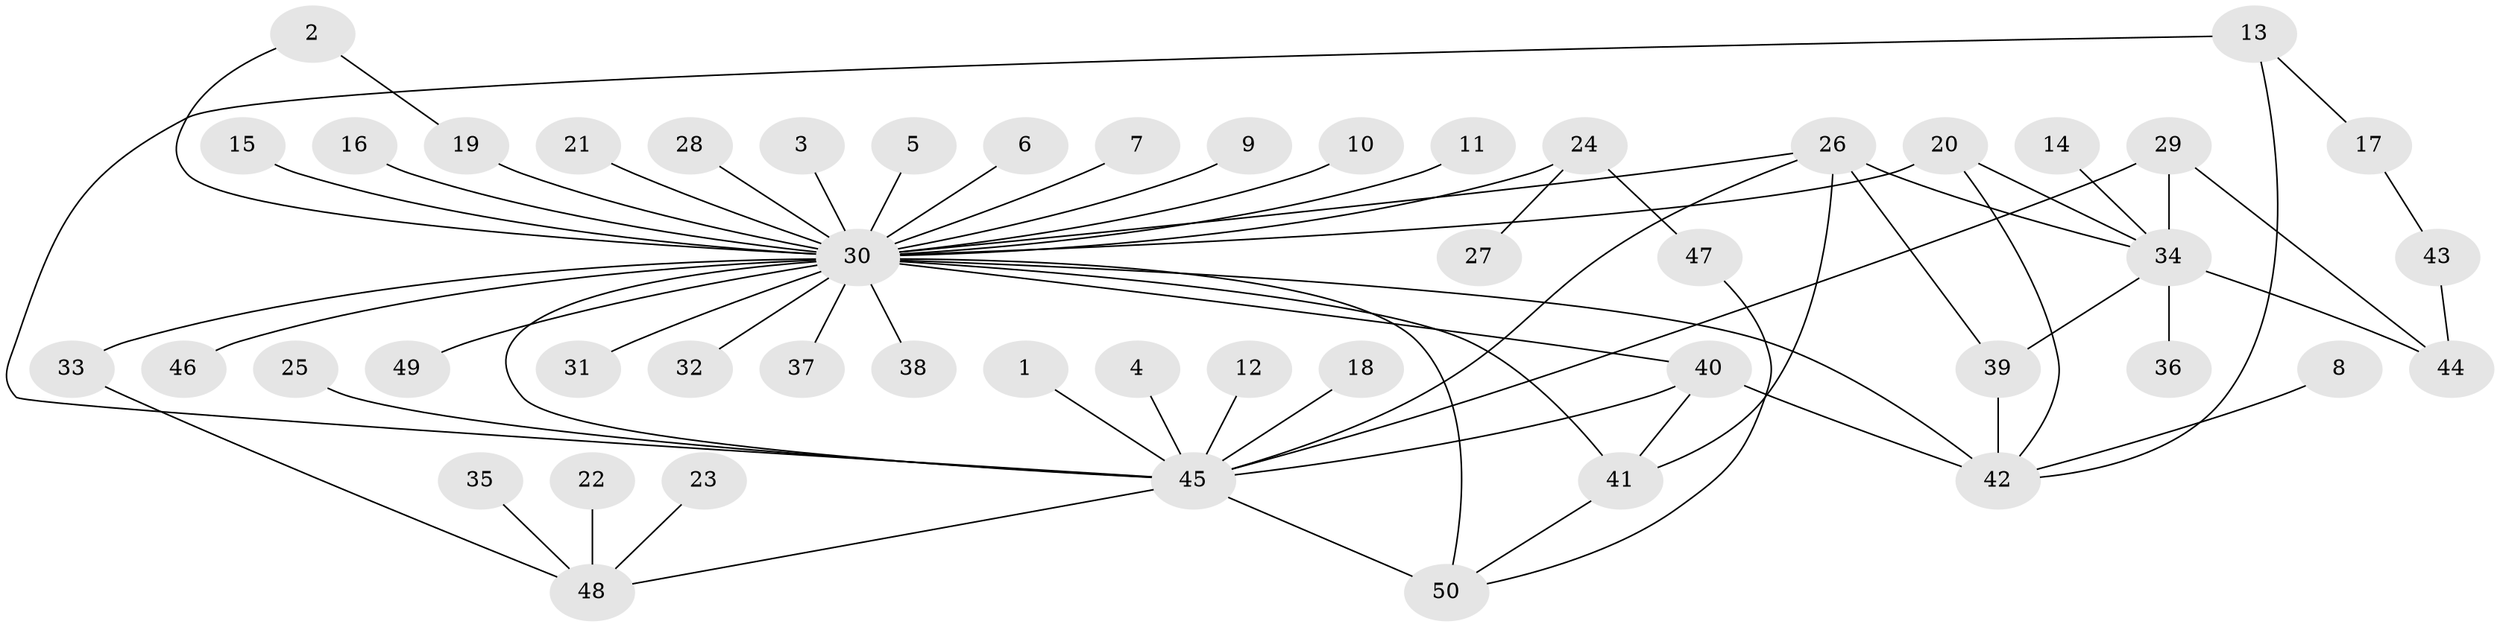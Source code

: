 // original degree distribution, {16: 0.008064516129032258, 3: 0.12096774193548387, 2: 0.1774193548387097, 5: 0.024193548387096774, 35: 0.008064516129032258, 1: 0.5645161290322581, 6: 0.016129032258064516, 9: 0.008064516129032258, 8: 0.016129032258064516, 4: 0.04032258064516129, 7: 0.016129032258064516}
// Generated by graph-tools (version 1.1) at 2025/36/03/04/25 23:36:50]
// undirected, 50 vertices, 67 edges
graph export_dot {
  node [color=gray90,style=filled];
  1;
  2;
  3;
  4;
  5;
  6;
  7;
  8;
  9;
  10;
  11;
  12;
  13;
  14;
  15;
  16;
  17;
  18;
  19;
  20;
  21;
  22;
  23;
  24;
  25;
  26;
  27;
  28;
  29;
  30;
  31;
  32;
  33;
  34;
  35;
  36;
  37;
  38;
  39;
  40;
  41;
  42;
  43;
  44;
  45;
  46;
  47;
  48;
  49;
  50;
  1 -- 45 [weight=1.0];
  2 -- 19 [weight=1.0];
  2 -- 30 [weight=1.0];
  3 -- 30 [weight=1.0];
  4 -- 45 [weight=1.0];
  5 -- 30 [weight=1.0];
  6 -- 30 [weight=1.0];
  7 -- 30 [weight=1.0];
  8 -- 42 [weight=1.0];
  9 -- 30 [weight=1.0];
  10 -- 30 [weight=1.0];
  11 -- 30 [weight=1.0];
  12 -- 45 [weight=1.0];
  13 -- 17 [weight=1.0];
  13 -- 42 [weight=1.0];
  13 -- 45 [weight=1.0];
  14 -- 34 [weight=1.0];
  15 -- 30 [weight=1.0];
  16 -- 30 [weight=1.0];
  17 -- 43 [weight=1.0];
  18 -- 45 [weight=1.0];
  19 -- 30 [weight=1.0];
  20 -- 30 [weight=1.0];
  20 -- 34 [weight=1.0];
  20 -- 42 [weight=1.0];
  21 -- 30 [weight=1.0];
  22 -- 48 [weight=1.0];
  23 -- 48 [weight=1.0];
  24 -- 27 [weight=1.0];
  24 -- 30 [weight=1.0];
  24 -- 47 [weight=1.0];
  25 -- 45 [weight=1.0];
  26 -- 30 [weight=1.0];
  26 -- 34 [weight=1.0];
  26 -- 39 [weight=1.0];
  26 -- 41 [weight=1.0];
  26 -- 45 [weight=1.0];
  28 -- 30 [weight=1.0];
  29 -- 34 [weight=1.0];
  29 -- 44 [weight=1.0];
  29 -- 45 [weight=1.0];
  30 -- 31 [weight=1.0];
  30 -- 32 [weight=1.0];
  30 -- 33 [weight=2.0];
  30 -- 37 [weight=1.0];
  30 -- 38 [weight=1.0];
  30 -- 40 [weight=1.0];
  30 -- 41 [weight=1.0];
  30 -- 42 [weight=1.0];
  30 -- 45 [weight=1.0];
  30 -- 46 [weight=1.0];
  30 -- 49 [weight=1.0];
  30 -- 50 [weight=2.0];
  33 -- 48 [weight=1.0];
  34 -- 36 [weight=1.0];
  34 -- 39 [weight=2.0];
  34 -- 44 [weight=1.0];
  35 -- 48 [weight=1.0];
  39 -- 42 [weight=1.0];
  40 -- 41 [weight=1.0];
  40 -- 42 [weight=2.0];
  40 -- 45 [weight=1.0];
  41 -- 50 [weight=1.0];
  43 -- 44 [weight=1.0];
  45 -- 48 [weight=1.0];
  45 -- 50 [weight=1.0];
  47 -- 50 [weight=1.0];
}
